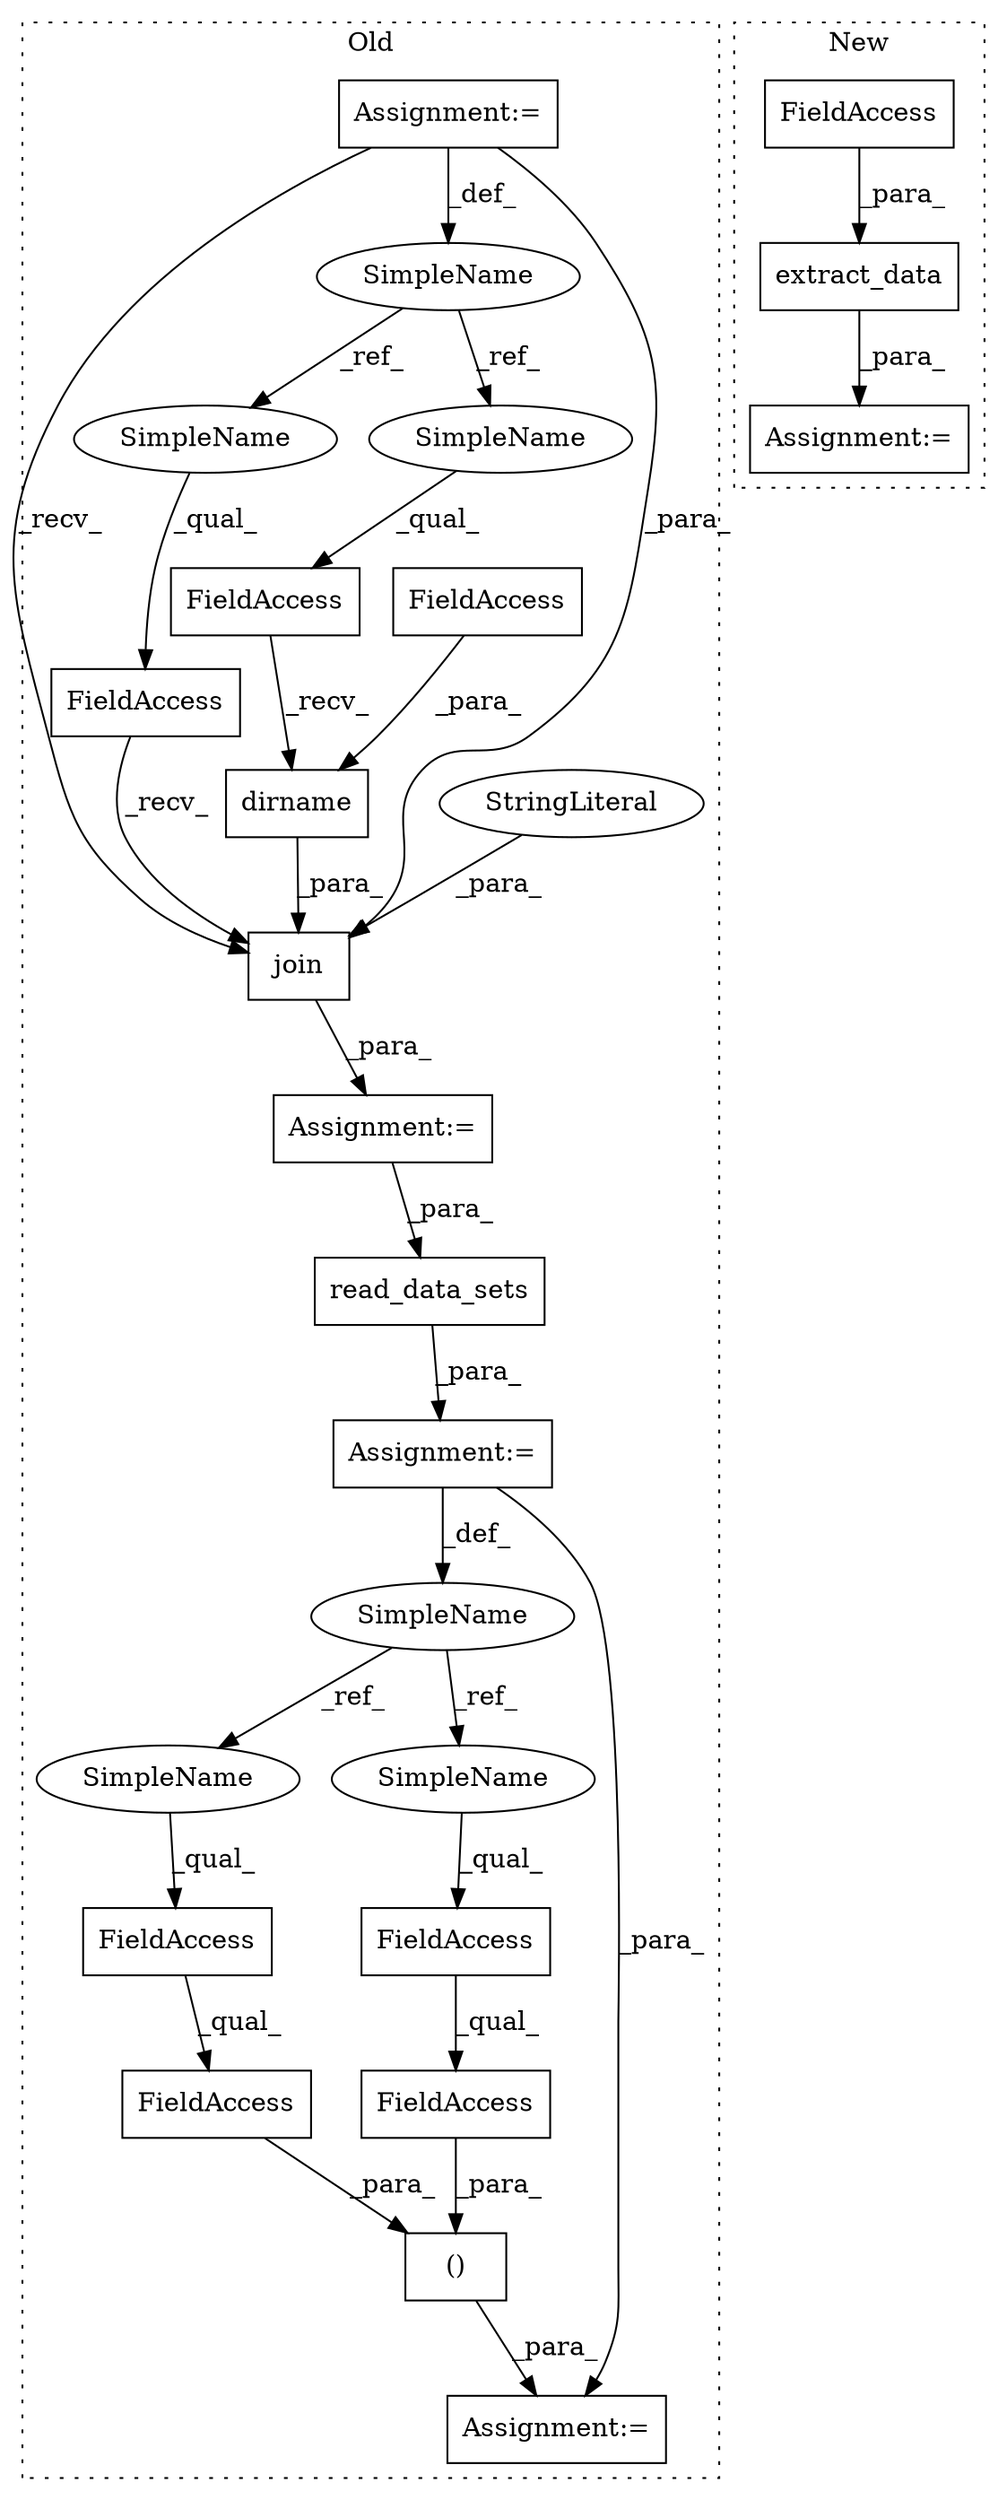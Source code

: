 digraph G {
subgraph cluster0 {
1 [label="dirname" a="32" s="1560,1576" l="8,1" shape="box"];
3 [label="()" a="106" s="1682" l="54" shape="box"];
5 [label="FieldAccess" a="22" s="1715" l="21" shape="box"];
6 [label="FieldAccess" a="22" s="1682" l="20" shape="box"];
7 [label="FieldAccess" a="22" s="1552" l="7" shape="box"];
8 [label="SimpleName" a="42" s="1328" l="2" shape="ellipse"];
9 [label="FieldAccess" a="22" s="1539" l="7" shape="box"];
10 [label="FieldAccess" a="22" s="1568" l="8" shape="box"];
11 [label="FieldAccess" a="22" s="1715" l="14" shape="box"];
12 [label="SimpleName" a="42" s="1608" l="8" shape="ellipse"];
13 [label="FieldAccess" a="22" s="1682" l="14" shape="box"];
14 [label="join" a="32" s="1547,1601" l="5,1" shape="box"];
16 [label="Assignment:=" a="7" s="1616" l="1" shape="box"];
17 [label="Assignment:=" a="7" s="1538" l="1" shape="box"];
18 [label="Assignment:=" a="7" s="1675" l="7" shape="box"];
19 [label="StringLiteral" a="45" s="1578" l="23" shape="ellipse"];
20 [label="read_data_sets" a="32" s="1624,1648" l="15,1" shape="box"];
21 [label="Assignment:=" a="7" s="1328" l="2" shape="box"];
22 [label="SimpleName" a="42" s="1552" l="2" shape="ellipse"];
23 [label="SimpleName" a="42" s="1539" l="2" shape="ellipse"];
24 [label="SimpleName" a="42" s="1715" l="8" shape="ellipse"];
25 [label="SimpleName" a="42" s="1682" l="8" shape="ellipse"];
label = "Old";
style="dotted";
}
subgraph cluster1 {
2 [label="extract_data" a="32" s="1563,1589" l="13,1" shape="box"];
4 [label="FieldAccess" a="22" s="1576" l="13" shape="box"];
15 [label="Assignment:=" a="7" s="1554" l="2" shape="box"];
label = "New";
style="dotted";
}
1 -> 14 [label="_para_"];
2 -> 15 [label="_para_"];
3 -> 18 [label="_para_"];
4 -> 2 [label="_para_"];
5 -> 3 [label="_para_"];
6 -> 3 [label="_para_"];
7 -> 1 [label="_recv_"];
8 -> 23 [label="_ref_"];
8 -> 22 [label="_ref_"];
9 -> 14 [label="_recv_"];
10 -> 1 [label="_para_"];
11 -> 5 [label="_qual_"];
12 -> 25 [label="_ref_"];
12 -> 24 [label="_ref_"];
13 -> 6 [label="_qual_"];
14 -> 17 [label="_para_"];
16 -> 12 [label="_def_"];
16 -> 18 [label="_para_"];
17 -> 20 [label="_para_"];
19 -> 14 [label="_para_"];
20 -> 16 [label="_para_"];
21 -> 8 [label="_def_"];
21 -> 14 [label="_recv_"];
21 -> 14 [label="_para_"];
22 -> 7 [label="_qual_"];
23 -> 9 [label="_qual_"];
24 -> 11 [label="_qual_"];
25 -> 13 [label="_qual_"];
}